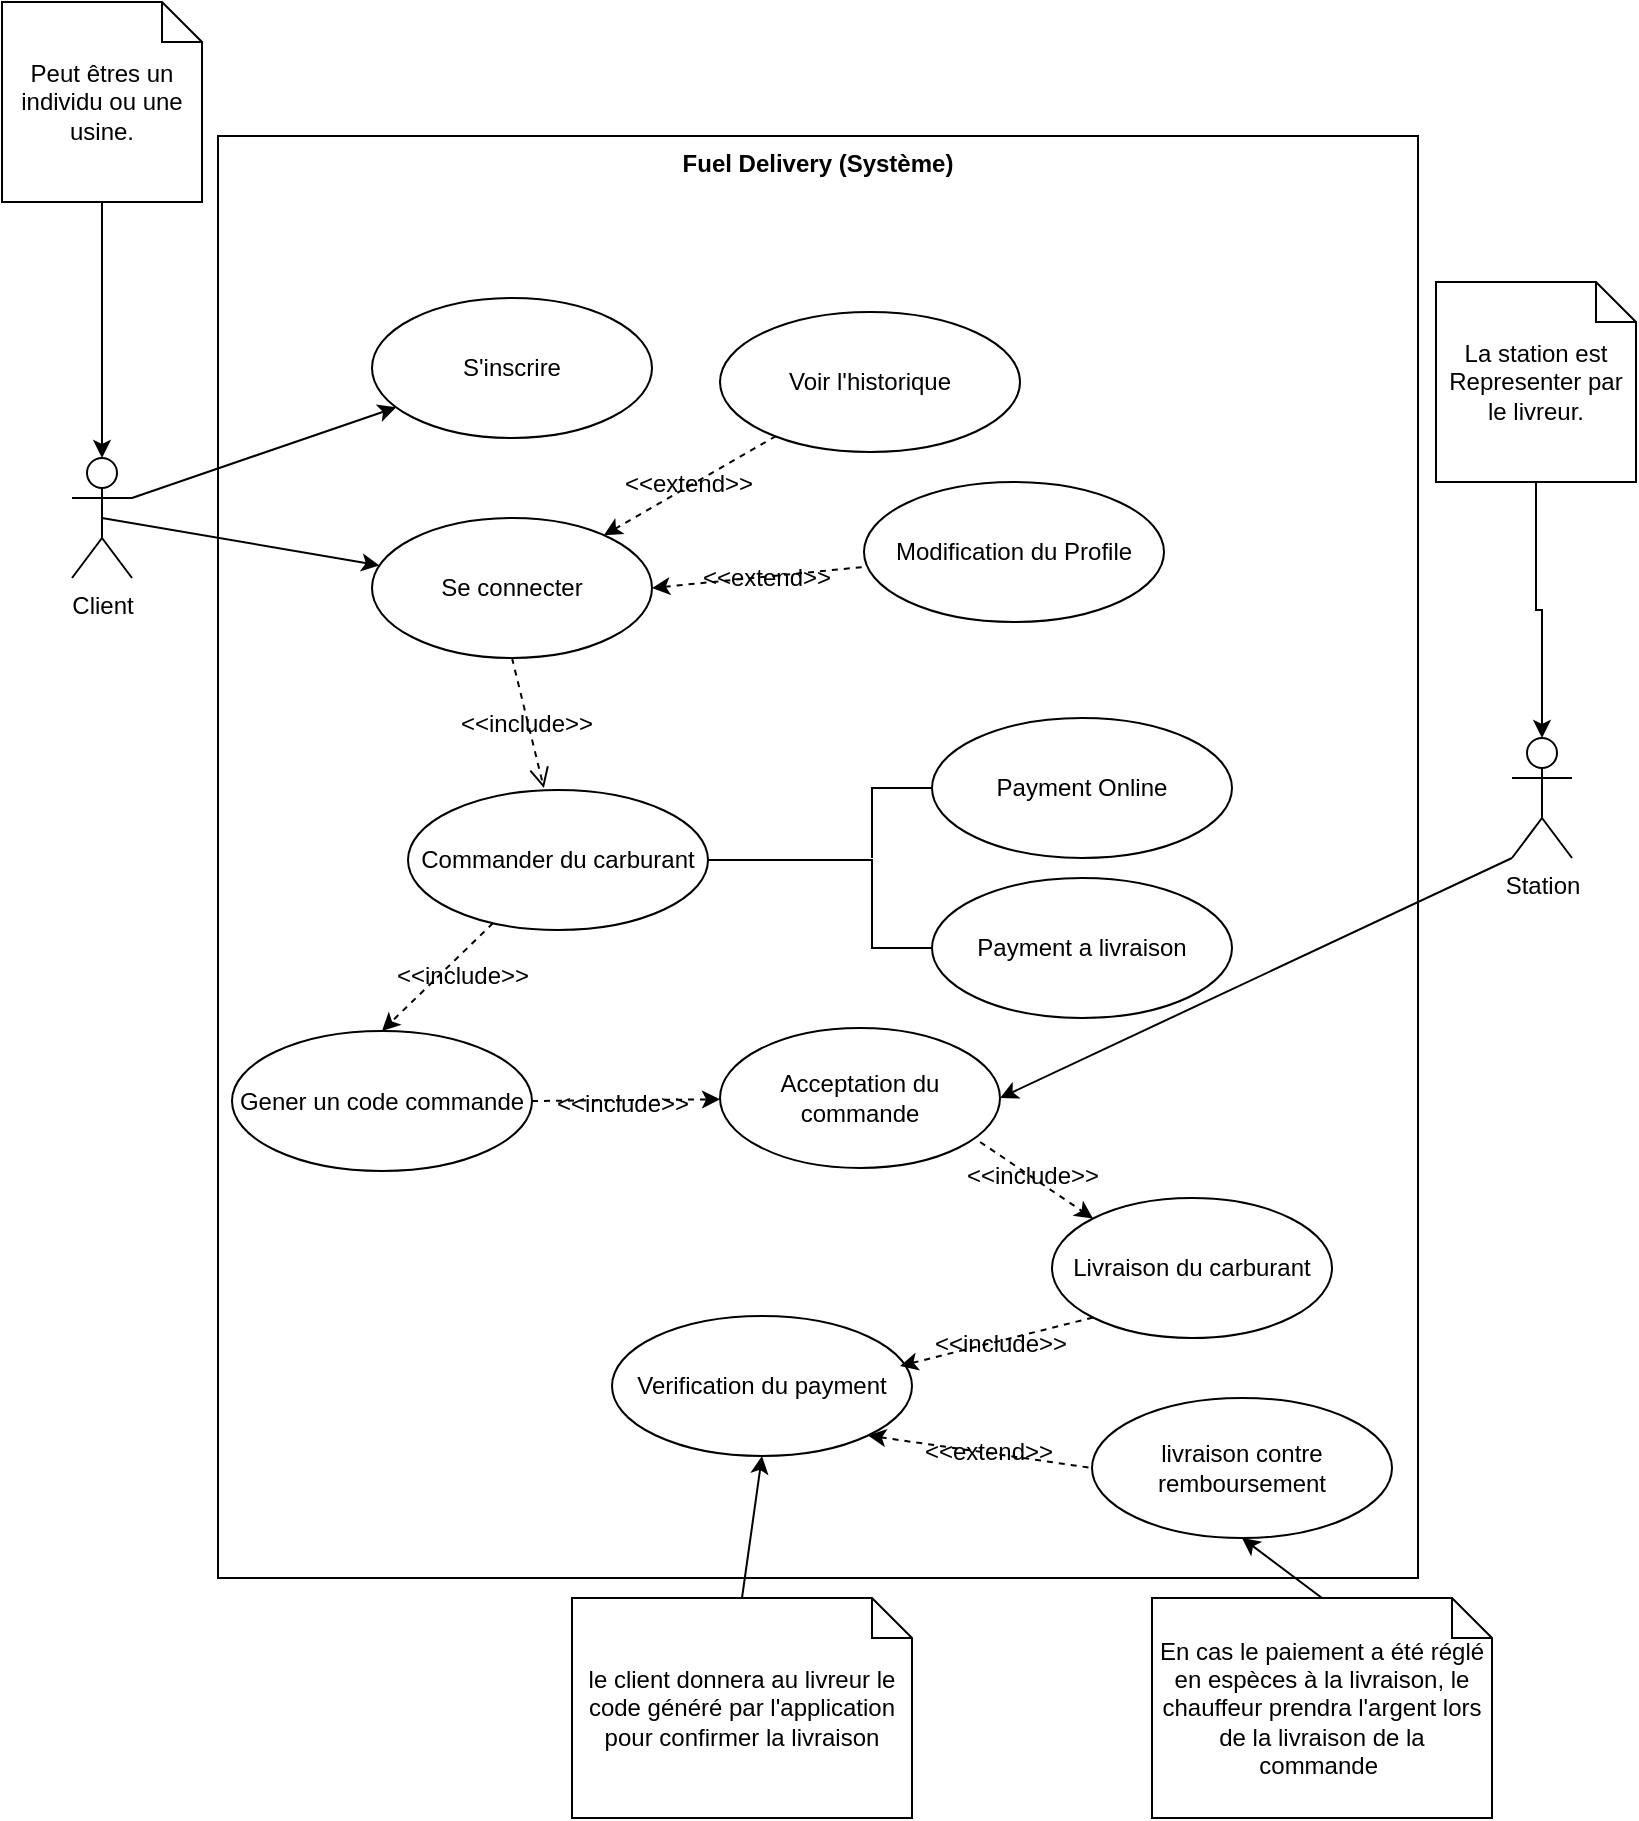 <mxfile version="13.10.0" type="embed">
    <diagram id="ABRvRXDtcJQe-HhIqskb" name="Page-1">
        <mxGraphModel dx="820" dy="488" grid="1" gridSize="10" guides="1" tooltips="1" connect="1" arrows="1" fold="1" page="1" pageScale="1" pageWidth="827" pageHeight="1169" math="0" shadow="0">
            <root>
                <mxCell id="0"/>
                <mxCell id="1" parent="0"/>
                <mxCell id="3" value="" style="rounded=0;whiteSpace=wrap;html=1;" parent="1" vertex="1">
                    <mxGeometry x="113" y="171" width="600" height="721" as="geometry"/>
                </mxCell>
                <mxCell id="7" style="rounded=0;orthogonalLoop=1;jettySize=auto;html=1;exitX=1;exitY=0.333;exitDx=0;exitDy=0;exitPerimeter=0;" parent="1" source="4" target="6" edge="1">
                    <mxGeometry relative="1" as="geometry"/>
                </mxCell>
                <mxCell id="9" style="rounded=0;orthogonalLoop=1;jettySize=auto;html=1;exitX=0.5;exitY=0.5;exitDx=0;exitDy=0;exitPerimeter=0;" parent="1" source="4" target="8" edge="1">
                    <mxGeometry relative="1" as="geometry"/>
                </mxCell>
                <mxCell id="4" value="Client" style="shape=umlActor;verticalLabelPosition=bottom;verticalAlign=top;html=1;" parent="1" vertex="1">
                    <mxGeometry x="40" y="332" width="30" height="60" as="geometry"/>
                </mxCell>
                <mxCell id="6" value="S'inscrire" style="ellipse;whiteSpace=wrap;html=1;" parent="1" vertex="1">
                    <mxGeometry x="190" y="252" width="140" height="70" as="geometry"/>
                </mxCell>
                <mxCell id="8" value="Se connecter" style="ellipse;whiteSpace=wrap;html=1;" parent="1" vertex="1">
                    <mxGeometry x="190" y="362" width="140" height="70" as="geometry"/>
                </mxCell>
                <mxCell id="42" style="edgeStyle=none;rounded=0;orthogonalLoop=1;jettySize=auto;html=1;exitX=1;exitY=0.5;exitDx=0;exitDy=0;dashed=1;sketch=0;" parent="1" source="71" target="40" edge="1">
                    <mxGeometry relative="1" as="geometry"/>
                </mxCell>
                <mxCell id="10" value="Commander du carburant" style="ellipse;whiteSpace=wrap;html=1;" parent="1" vertex="1">
                    <mxGeometry x="208" y="498" width="150" height="70" as="geometry"/>
                </mxCell>
                <mxCell id="13" value="&amp;lt;&amp;lt;include&amp;gt;&amp;gt;" style="text;html=1;align=center;" parent="1" vertex="1">
                    <mxGeometry x="167" y="451" width="200" height="25" as="geometry"/>
                </mxCell>
                <mxCell id="16" value="" style="html=1;verticalAlign=bottom;endArrow=open;dashed=1;endSize=8;exitX=0.5;exitY=1;exitDx=0;exitDy=0;entryX=0.453;entryY=-0.014;entryDx=0;entryDy=0;entryPerimeter=0;" parent="1" source="8" target="10" edge="1">
                    <mxGeometry relative="1" as="geometry">
                        <mxPoint x="480" y="482" as="sourcePoint"/>
                        <mxPoint x="400" y="482" as="targetPoint"/>
                    </mxGeometry>
                </mxCell>
                <mxCell id="41" style="edgeStyle=none;rounded=0;orthogonalLoop=1;jettySize=auto;html=1;exitX=0;exitY=1;exitDx=0;exitDy=0;exitPerimeter=0;entryX=1;entryY=0.5;entryDx=0;entryDy=0;" parent="1" source="17" target="40" edge="1">
                    <mxGeometry relative="1" as="geometry"/>
                </mxCell>
                <mxCell id="17" value="Station" style="shape=umlActor;verticalLabelPosition=bottom;verticalAlign=top;html=1;" parent="1" vertex="1">
                    <mxGeometry x="760" y="472" width="30" height="60" as="geometry"/>
                </mxCell>
                <mxCell id="21" style="edgeStyle=orthogonalEdgeStyle;rounded=0;orthogonalLoop=1;jettySize=auto;html=1;exitX=0.5;exitY=1;exitDx=0;exitDy=0;exitPerimeter=0;entryX=0.5;entryY=0;entryDx=0;entryDy=0;entryPerimeter=0;" parent="1" source="18" target="17" edge="1">
                    <mxGeometry relative="1" as="geometry">
                        <mxPoint x="776" y="452" as="targetPoint"/>
                    </mxGeometry>
                </mxCell>
                <mxCell id="18" value="La station est Representer par le livreur." style="shape=note;size=20;whiteSpace=wrap;html=1;" parent="1" vertex="1">
                    <mxGeometry x="722" y="244" width="100" height="100" as="geometry"/>
                </mxCell>
                <mxCell id="22" value="Voir l'historique" style="ellipse;whiteSpace=wrap;html=1;" parent="1" vertex="1">
                    <mxGeometry x="364" y="259" width="150" height="70" as="geometry"/>
                </mxCell>
                <mxCell id="23" value="&amp;lt;&amp;lt;extend&amp;gt;&amp;gt;" style="text;html=1;align=center;" parent="1" vertex="1">
                    <mxGeometry x="248" y="331" width="200" height="25" as="geometry"/>
                </mxCell>
                <mxCell id="24" value="" style="html=1;verticalAlign=bottom;endArrow=none;dashed=1;endSize=8;startArrow=classic;startFill=1;endFill=0;" parent="1" source="8" target="22" edge="1">
                    <mxGeometry relative="1" as="geometry">
                        <mxPoint x="360" y="372.98" as="sourcePoint"/>
                        <mxPoint x="377.95" y="452" as="targetPoint"/>
                    </mxGeometry>
                </mxCell>
                <mxCell id="28" style="edgeStyle=orthogonalEdgeStyle;rounded=0;orthogonalLoop=1;jettySize=auto;html=1;exitX=0.5;exitY=1;exitDx=0;exitDy=0;exitPerimeter=0;entryX=0.5;entryY=0;entryDx=0;entryDy=0;entryPerimeter=0;" parent="1" source="29" edge="1">
                    <mxGeometry relative="1" as="geometry">
                        <mxPoint x="55" y="332" as="targetPoint"/>
                    </mxGeometry>
                </mxCell>
                <mxCell id="29" value="Peut êtres un individu ou une usine." style="shape=note;size=20;whiteSpace=wrap;html=1;" parent="1" vertex="1">
                    <mxGeometry x="5" y="104" width="100" height="100" as="geometry"/>
                </mxCell>
                <mxCell id="30" value="Fuel Delivery (Système)" style="text;align=center;fontStyle=1;verticalAlign=middle;spacingLeft=3;spacingRight=3;strokeColor=none;rotatable=0;points=[[0,0.5],[1,0.5]];portConstraint=eastwest;" parent="1" vertex="1">
                    <mxGeometry x="373" y="171" width="80" height="26" as="geometry"/>
                </mxCell>
                <mxCell id="31" value="" style="endArrow=none;html=1;edgeStyle=orthogonalEdgeStyle;exitX=1;exitY=0.5;exitDx=0;exitDy=0;rounded=0;entryX=0;entryY=0.5;entryDx=0;entryDy=0;" parent="1" source="10" target="34" edge="1">
                    <mxGeometry relative="1" as="geometry">
                        <mxPoint x="300" y="622" as="sourcePoint"/>
                        <mxPoint x="450" y="622" as="targetPoint"/>
                        <Array as="points">
                            <mxPoint x="440" y="533"/>
                            <mxPoint x="440" y="577"/>
                        </Array>
                    </mxGeometry>
                </mxCell>
                <mxCell id="34" value="Payment a livraison" style="ellipse;whiteSpace=wrap;html=1;" parent="1" vertex="1">
                    <mxGeometry x="470" y="542" width="150" height="70" as="geometry"/>
                </mxCell>
                <mxCell id="35" value="Payment Online" style="ellipse;whiteSpace=wrap;html=1;" parent="1" vertex="1">
                    <mxGeometry x="470" y="462" width="150" height="70" as="geometry"/>
                </mxCell>
                <mxCell id="36" value="" style="endArrow=none;html=1;edgeStyle=orthogonalEdgeStyle;entryX=0;entryY=0.5;entryDx=0;entryDy=0;rounded=0;" parent="1" target="35" edge="1">
                    <mxGeometry relative="1" as="geometry">
                        <mxPoint x="440" y="532" as="sourcePoint"/>
                        <mxPoint x="570" y="482" as="targetPoint"/>
                        <Array as="points">
                            <mxPoint x="440" y="497"/>
                        </Array>
                    </mxGeometry>
                </mxCell>
                <mxCell id="46" style="edgeStyle=none;rounded=0;sketch=0;orthogonalLoop=1;jettySize=auto;html=1;dashed=1;entryX=0;entryY=0;entryDx=0;entryDy=0;exitX=0.929;exitY=0.814;exitDx=0;exitDy=0;exitPerimeter=0;" parent="1" source="40" target="45" edge="1">
                    <mxGeometry relative="1" as="geometry">
                        <mxPoint x="450" y="692" as="sourcePoint"/>
                    </mxGeometry>
                </mxCell>
                <mxCell id="40" value="Acceptation du commande" style="ellipse;whiteSpace=wrap;html=1;" parent="1" vertex="1">
                    <mxGeometry x="364" y="617" width="140" height="70" as="geometry"/>
                </mxCell>
                <mxCell id="43" value="&amp;lt;&amp;lt;include&amp;gt;&amp;gt;" style="text;html=1;align=center;" parent="1" vertex="1">
                    <mxGeometry x="215" y="641" width="200" height="25" as="geometry"/>
                </mxCell>
                <mxCell id="55" style="edgeStyle=none;rounded=0;sketch=0;orthogonalLoop=1;jettySize=auto;html=1;exitX=1;exitY=1;exitDx=0;exitDy=0;entryX=0;entryY=0.5;entryDx=0;entryDy=0;dashed=1;startArrow=classic;startFill=1;endArrow=none;endFill=0;" parent="1" source="44" target="54" edge="1">
                    <mxGeometry relative="1" as="geometry"/>
                </mxCell>
                <mxCell id="44" value="Verification du payment" style="ellipse;whiteSpace=wrap;html=1;" parent="1" vertex="1">
                    <mxGeometry x="310" y="761" width="150" height="70" as="geometry"/>
                </mxCell>
                <mxCell id="49" style="edgeStyle=none;rounded=0;sketch=0;orthogonalLoop=1;jettySize=auto;html=1;exitX=0;exitY=1;exitDx=0;exitDy=0;entryX=0.25;entryY=1;entryDx=0;entryDy=0;dashed=1;" parent="1" source="45" target="47" edge="1">
                    <mxGeometry relative="1" as="geometry"/>
                </mxCell>
                <mxCell id="45" value="Livraison du carburant" style="ellipse;whiteSpace=wrap;html=1;" parent="1" vertex="1">
                    <mxGeometry x="530" y="702" width="140" height="70" as="geometry"/>
                </mxCell>
                <mxCell id="47" value="&amp;lt;&amp;lt;include&amp;gt;&amp;gt;" style="text;html=1;align=center;" parent="1" vertex="1">
                    <mxGeometry x="404" y="761" width="200" height="25" as="geometry"/>
                </mxCell>
                <mxCell id="51" value="&amp;lt;&amp;lt;include&amp;gt;&amp;gt;" style="text;html=1;align=center;" parent="1" vertex="1">
                    <mxGeometry x="420" y="677" width="200" height="25" as="geometry"/>
                </mxCell>
                <mxCell id="54" value="livraison contre remboursement" style="ellipse;whiteSpace=wrap;html=1;" parent="1" vertex="1">
                    <mxGeometry x="550" y="802" width="150" height="70" as="geometry"/>
                </mxCell>
                <mxCell id="56" value="&amp;lt;&amp;lt;extend&amp;gt;&amp;gt;" style="text;html=1;align=center;" parent="1" vertex="1">
                    <mxGeometry x="398" y="815" width="200" height="25" as="geometry"/>
                </mxCell>
                <mxCell id="57" style="rounded=0;orthogonalLoop=1;jettySize=auto;html=1;exitX=0.5;exitY=0;exitDx=0;exitDy=0;exitPerimeter=0;entryX=0.5;entryY=1;entryDx=0;entryDy=0;" parent="1" source="58" target="54" edge="1">
                    <mxGeometry relative="1" as="geometry">
                        <mxPoint x="420" y="1180" as="targetPoint"/>
                    </mxGeometry>
                </mxCell>
                <mxCell id="58" value="En cas le paiement a été réglé en espèces à la livraison, le chauffeur prendra l'argent lors de la livraison de la commande&amp;nbsp;" style="shape=note;size=20;whiteSpace=wrap;html=1;" parent="1" vertex="1">
                    <mxGeometry x="580" y="902" width="170" height="110" as="geometry"/>
                </mxCell>
                <mxCell id="59" style="rounded=0;orthogonalLoop=1;jettySize=auto;html=1;exitX=0.5;exitY=0;exitDx=0;exitDy=0;exitPerimeter=0;entryX=0.5;entryY=1;entryDx=0;entryDy=0;" parent="1" source="60" target="44" edge="1">
                    <mxGeometry relative="1" as="geometry">
                        <mxPoint x="335" y="872.0" as="targetPoint"/>
                    </mxGeometry>
                </mxCell>
                <mxCell id="60" value="le client donnera au livreur le code généré par l'application pour confirmer la livraison" style="shape=note;size=20;whiteSpace=wrap;html=1;" parent="1" vertex="1">
                    <mxGeometry x="290" y="902" width="170" height="110" as="geometry"/>
                </mxCell>
                <mxCell id="68" value="Modification du Profile" style="ellipse;whiteSpace=wrap;html=1;" vertex="1" parent="1">
                    <mxGeometry x="436" y="344" width="150" height="70" as="geometry"/>
                </mxCell>
                <mxCell id="69" value="&amp;lt;&amp;lt;extend&amp;gt;&amp;gt;" style="text;html=1;align=center;" vertex="1" parent="1">
                    <mxGeometry x="287" y="378" width="200" height="25" as="geometry"/>
                </mxCell>
                <mxCell id="70" value="" style="html=1;verticalAlign=bottom;endArrow=none;dashed=1;endSize=8;startArrow=classic;startFill=1;endFill=0;exitX=1;exitY=0.5;exitDx=0;exitDy=0;" edge="1" target="68" parent="1" source="8">
                    <mxGeometry relative="1" as="geometry">
                        <mxPoint x="378.046" y="455.638" as="sourcePoint"/>
                        <mxPoint x="449.95" y="537" as="targetPoint"/>
                    </mxGeometry>
                </mxCell>
                <mxCell id="71" value="Gener un code commande" style="ellipse;whiteSpace=wrap;html=1;" vertex="1" parent="1">
                    <mxGeometry x="120" y="618.5" width="150" height="70" as="geometry"/>
                </mxCell>
                <mxCell id="72" style="edgeStyle=none;rounded=0;orthogonalLoop=1;jettySize=auto;html=1;dashed=1;sketch=0;entryX=0.5;entryY=0;entryDx=0;entryDy=0;" edge="1" parent="1" source="10" target="71">
                    <mxGeometry relative="1" as="geometry">
                        <mxPoint x="201" y="577.52" as="sourcePoint"/>
                        <mxPoint x="305.207" y="635.489" as="targetPoint"/>
                    </mxGeometry>
                </mxCell>
                <mxCell id="73" value="&amp;lt;&amp;lt;include&amp;gt;&amp;gt;" style="text;html=1;align=center;" vertex="1" parent="1">
                    <mxGeometry x="135" y="577" width="200" height="25" as="geometry"/>
                </mxCell>
            </root>
        </mxGraphModel>
    </diagram>
</mxfile>